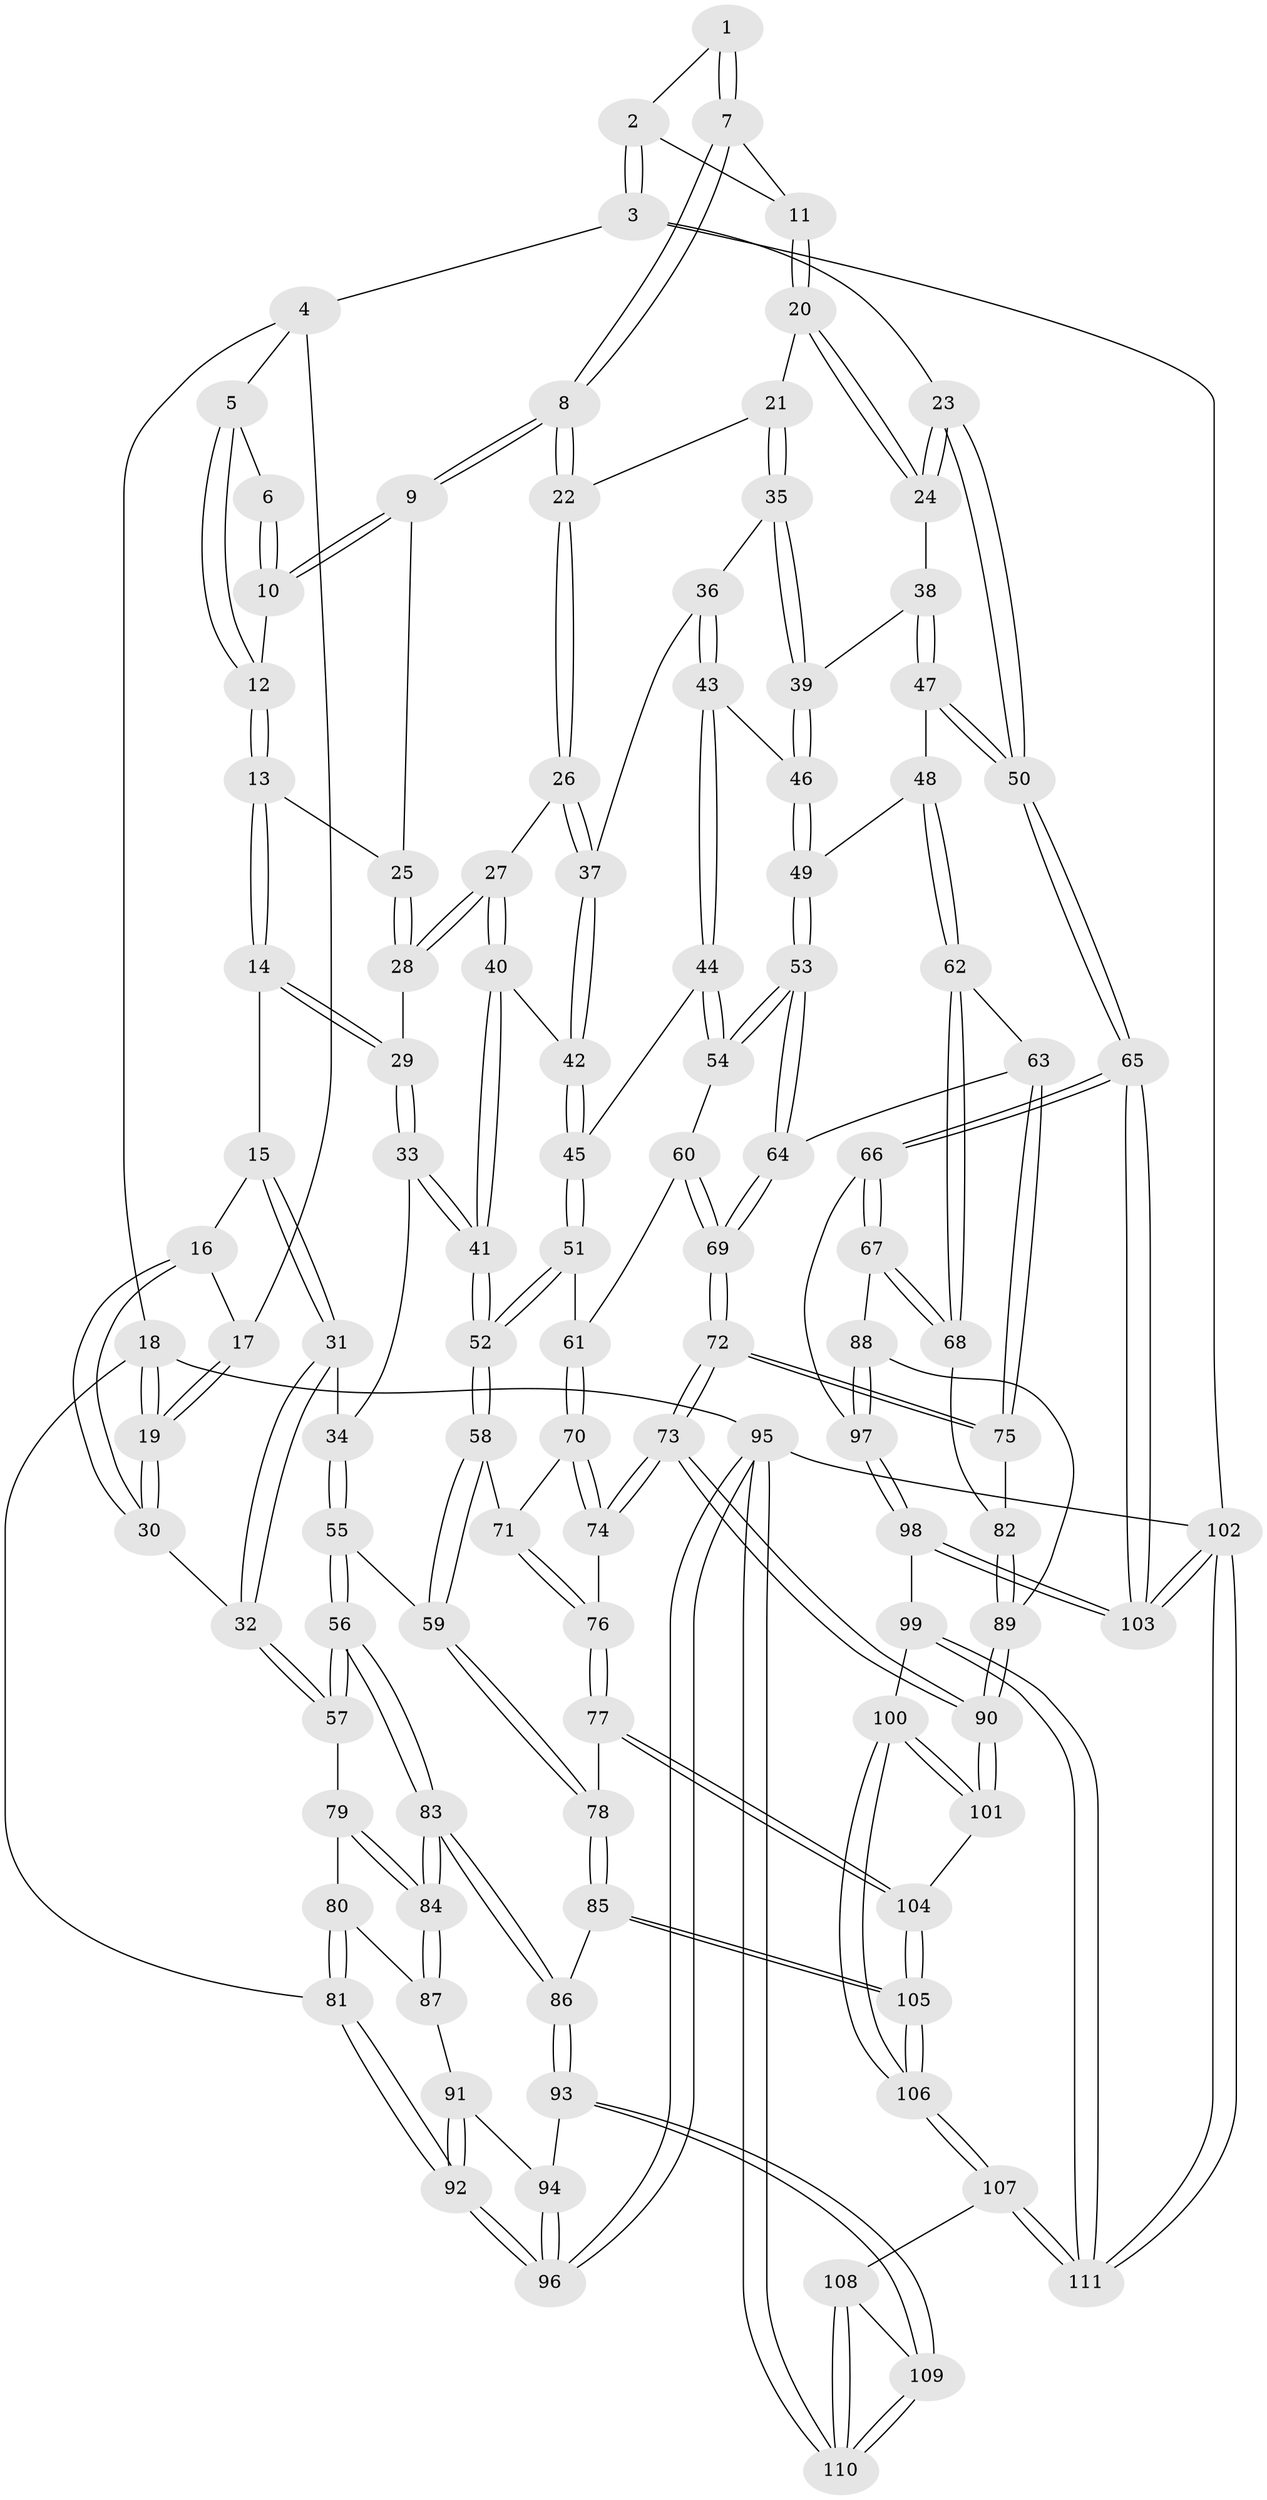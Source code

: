 // Generated by graph-tools (version 1.1) at 2025/51/03/09/25 03:51:00]
// undirected, 111 vertices, 274 edges
graph export_dot {
graph [start="1"]
  node [color=gray90,style=filled];
  1 [pos="+0.7412325371400084+0"];
  2 [pos="+1+0"];
  3 [pos="+1+0"];
  4 [pos="+0.23546061850406383+0"];
  5 [pos="+0.30790961933579936+0"];
  6 [pos="+0.4802118436300601+0"];
  7 [pos="+0.7328971063504862+0"];
  8 [pos="+0.6986190013083926+0.10491865325301422"];
  9 [pos="+0.5683658436354515+0.11844717091083028"];
  10 [pos="+0.5309790824826636+0.08060865205527747"];
  11 [pos="+0.8946677852398336+0.08000741837097206"];
  12 [pos="+0.38524478022657666+0.06838412282570085"];
  13 [pos="+0.36782750607852627+0.1487519095867815"];
  14 [pos="+0.36178687337278065+0.16174977065464577"];
  15 [pos="+0.2930936655660417+0.18621058825071227"];
  16 [pos="+0.18608069532054378+0.145929023437505"];
  17 [pos="+0.21556105750416246+0"];
  18 [pos="+0+0.31614658555555275"];
  19 [pos="+0+0.3137981112233517"];
  20 [pos="+0.9110628636310163+0.1541519694583953"];
  21 [pos="+0.8057317672317054+0.18736967663249246"];
  22 [pos="+0.7081321756401276+0.12154908260784704"];
  23 [pos="+1+0.14743900319119055"];
  24 [pos="+1+0.17499945135001346"];
  25 [pos="+0.5560835841070532+0.13352541213553917"];
  26 [pos="+0.6324167068050736+0.2845930858355886"];
  27 [pos="+0.5802852340849083+0.281585641884053"];
  28 [pos="+0.5161956875992252+0.22146071684354868"];
  29 [pos="+0.44288284563060143+0.24674291973066623"];
  30 [pos="+0+0.31340731568378793"];
  31 [pos="+0.28572772732663726+0.3431117584615947"];
  32 [pos="+0.11449224482289734+0.3918362366360018"];
  33 [pos="+0.4281174807238614+0.34474791696732954"];
  34 [pos="+0.3251115058938876+0.3628794790128192"];
  35 [pos="+0.8135904112150022+0.29764542700015567"];
  36 [pos="+0.6424743218920012+0.29478020573354735"];
  37 [pos="+0.6328250998822496+0.28531917179099886"];
  38 [pos="+0.9991393291099216+0.27770610083188507"];
  39 [pos="+0.819131655186702+0.3166243806498627"];
  40 [pos="+0.5225838751219228+0.35461101025772473"];
  41 [pos="+0.4578013900411573+0.37151692738928693"];
  42 [pos="+0.5870879186642648+0.3910872573391117"];
  43 [pos="+0.6826671949047372+0.3711981663876126"];
  44 [pos="+0.6654457901398132+0.42806403332526705"];
  45 [pos="+0.6057511345626236+0.4225741690185889"];
  46 [pos="+0.8184371707172851+0.32859469380173706"];
  47 [pos="+0.9093039065796791+0.42270367202477876"];
  48 [pos="+0.8889872980765423+0.42205035099909644"];
  49 [pos="+0.8375823004546749+0.38206304251794954"];
  50 [pos="+1+0.5510216262521078"];
  51 [pos="+0.5493530579871795+0.4729831512006762"];
  52 [pos="+0.47645042657261655+0.4766606911874152"];
  53 [pos="+0.7175468588115069+0.4891223819857158"];
  54 [pos="+0.6983812733956188+0.47662931519092055"];
  55 [pos="+0.33590986692359104+0.5549573241483379"];
  56 [pos="+0.29838073937321885+0.5663615938053352"];
  57 [pos="+0.21220376441889535+0.5350055311428346"];
  58 [pos="+0.45317493831695765+0.5157040419117985"];
  59 [pos="+0.36257157165312+0.5597308959597617"];
  60 [pos="+0.6035276985499828+0.5248207402936862"];
  61 [pos="+0.5972809142609569+0.5260938877516191"];
  62 [pos="+0.8482562212221569+0.551649048730247"];
  63 [pos="+0.7362714460608467+0.5091590182272461"];
  64 [pos="+0.7201852618421027+0.4962581901387274"];
  65 [pos="+1+0.613108526204185"];
  66 [pos="+1+0.6377766518773528"];
  67 [pos="+0.9266888298459084+0.6339183574873963"];
  68 [pos="+0.867529780229688+0.5968714642312324"];
  69 [pos="+0.6733005514478262+0.5836873965788384"];
  70 [pos="+0.5826404714144926+0.5721829986996407"];
  71 [pos="+0.46821197824904043+0.5307151075918385"];
  72 [pos="+0.636136542208191+0.7183161618454302"];
  73 [pos="+0.6290256354938351+0.726934700104302"];
  74 [pos="+0.6171170153046441+0.7243489462590847"];
  75 [pos="+0.7582393973227544+0.6420589141077102"];
  76 [pos="+0.5767230554955651+0.7273125465136446"];
  77 [pos="+0.48560354463643146+0.7566603907687963"];
  78 [pos="+0.46106704390142217+0.7497824898903177"];
  79 [pos="+0.15807921632845853+0.5939520679507242"];
  80 [pos="+0.014523907356372844+0.5952918178750205"];
  81 [pos="+0+0.5056154757160151"];
  82 [pos="+0.7724857958668361+0.63954167944164"];
  83 [pos="+0.241499030705586+0.7703288354854536"];
  84 [pos="+0.14711617894897108+0.6889729372656981"];
  85 [pos="+0.2543201980242388+0.8137910505804209"];
  86 [pos="+0.253453628712082+0.8137974011142974"];
  87 [pos="+0.09154719879199635+0.6898793479793792"];
  88 [pos="+0.8598533885888308+0.7246577003287914"];
  89 [pos="+0.8384362262073156+0.7371269502907427"];
  90 [pos="+0.723708552860552+0.8491568643982444"];
  91 [pos="+0.08824908360760453+0.6945767942478336"];
  92 [pos="+0+0.9196670335111463"];
  93 [pos="+0.2457137117411572+0.8231493034495035"];
  94 [pos="+0.0718527390951339+0.8529362217976534"];
  95 [pos="+0+1"];
  96 [pos="+0+1"];
  97 [pos="+0.9289334278363687+0.8054984695953269"];
  98 [pos="+0.9177452155993948+0.8390521910675175"];
  99 [pos="+0.7551212281080889+0.9126964805023915"];
  100 [pos="+0.7442262441632903+0.8957367745996055"];
  101 [pos="+0.7269467233723437+0.8600609039906696"];
  102 [pos="+1+1"];
  103 [pos="+1+1"];
  104 [pos="+0.4779979368055895+0.9289238906961448"];
  105 [pos="+0.4615818438548741+0.9759734923271036"];
  106 [pos="+0.46236056902477274+0.990162859647501"];
  107 [pos="+0.43904804123248375+1"];
  108 [pos="+0.32916619283083753+1"];
  109 [pos="+0.24567435930906678+0.8255567953852181"];
  110 [pos="+0+1"];
  111 [pos="+0.8146577948718033+1"];
  1 -- 2;
  1 -- 7;
  1 -- 7;
  2 -- 3;
  2 -- 3;
  2 -- 11;
  3 -- 4;
  3 -- 23;
  3 -- 102;
  4 -- 5;
  4 -- 17;
  4 -- 18;
  5 -- 6;
  5 -- 12;
  5 -- 12;
  6 -- 10;
  6 -- 10;
  7 -- 8;
  7 -- 8;
  7 -- 11;
  8 -- 9;
  8 -- 9;
  8 -- 22;
  8 -- 22;
  9 -- 10;
  9 -- 10;
  9 -- 25;
  10 -- 12;
  11 -- 20;
  11 -- 20;
  12 -- 13;
  12 -- 13;
  13 -- 14;
  13 -- 14;
  13 -- 25;
  14 -- 15;
  14 -- 29;
  14 -- 29;
  15 -- 16;
  15 -- 31;
  15 -- 31;
  16 -- 17;
  16 -- 30;
  16 -- 30;
  17 -- 19;
  17 -- 19;
  18 -- 19;
  18 -- 19;
  18 -- 81;
  18 -- 95;
  19 -- 30;
  19 -- 30;
  20 -- 21;
  20 -- 24;
  20 -- 24;
  21 -- 22;
  21 -- 35;
  21 -- 35;
  22 -- 26;
  22 -- 26;
  23 -- 24;
  23 -- 24;
  23 -- 50;
  23 -- 50;
  24 -- 38;
  25 -- 28;
  25 -- 28;
  26 -- 27;
  26 -- 37;
  26 -- 37;
  27 -- 28;
  27 -- 28;
  27 -- 40;
  27 -- 40;
  28 -- 29;
  29 -- 33;
  29 -- 33;
  30 -- 32;
  31 -- 32;
  31 -- 32;
  31 -- 34;
  32 -- 57;
  32 -- 57;
  33 -- 34;
  33 -- 41;
  33 -- 41;
  34 -- 55;
  34 -- 55;
  35 -- 36;
  35 -- 39;
  35 -- 39;
  36 -- 37;
  36 -- 43;
  36 -- 43;
  37 -- 42;
  37 -- 42;
  38 -- 39;
  38 -- 47;
  38 -- 47;
  39 -- 46;
  39 -- 46;
  40 -- 41;
  40 -- 41;
  40 -- 42;
  41 -- 52;
  41 -- 52;
  42 -- 45;
  42 -- 45;
  43 -- 44;
  43 -- 44;
  43 -- 46;
  44 -- 45;
  44 -- 54;
  44 -- 54;
  45 -- 51;
  45 -- 51;
  46 -- 49;
  46 -- 49;
  47 -- 48;
  47 -- 50;
  47 -- 50;
  48 -- 49;
  48 -- 62;
  48 -- 62;
  49 -- 53;
  49 -- 53;
  50 -- 65;
  50 -- 65;
  51 -- 52;
  51 -- 52;
  51 -- 61;
  52 -- 58;
  52 -- 58;
  53 -- 54;
  53 -- 54;
  53 -- 64;
  53 -- 64;
  54 -- 60;
  55 -- 56;
  55 -- 56;
  55 -- 59;
  56 -- 57;
  56 -- 57;
  56 -- 83;
  56 -- 83;
  57 -- 79;
  58 -- 59;
  58 -- 59;
  58 -- 71;
  59 -- 78;
  59 -- 78;
  60 -- 61;
  60 -- 69;
  60 -- 69;
  61 -- 70;
  61 -- 70;
  62 -- 63;
  62 -- 68;
  62 -- 68;
  63 -- 64;
  63 -- 75;
  63 -- 75;
  64 -- 69;
  64 -- 69;
  65 -- 66;
  65 -- 66;
  65 -- 103;
  65 -- 103;
  66 -- 67;
  66 -- 67;
  66 -- 97;
  67 -- 68;
  67 -- 68;
  67 -- 88;
  68 -- 82;
  69 -- 72;
  69 -- 72;
  70 -- 71;
  70 -- 74;
  70 -- 74;
  71 -- 76;
  71 -- 76;
  72 -- 73;
  72 -- 73;
  72 -- 75;
  72 -- 75;
  73 -- 74;
  73 -- 74;
  73 -- 90;
  73 -- 90;
  74 -- 76;
  75 -- 82;
  76 -- 77;
  76 -- 77;
  77 -- 78;
  77 -- 104;
  77 -- 104;
  78 -- 85;
  78 -- 85;
  79 -- 80;
  79 -- 84;
  79 -- 84;
  80 -- 81;
  80 -- 81;
  80 -- 87;
  81 -- 92;
  81 -- 92;
  82 -- 89;
  82 -- 89;
  83 -- 84;
  83 -- 84;
  83 -- 86;
  83 -- 86;
  84 -- 87;
  84 -- 87;
  85 -- 86;
  85 -- 105;
  85 -- 105;
  86 -- 93;
  86 -- 93;
  87 -- 91;
  88 -- 89;
  88 -- 97;
  88 -- 97;
  89 -- 90;
  89 -- 90;
  90 -- 101;
  90 -- 101;
  91 -- 92;
  91 -- 92;
  91 -- 94;
  92 -- 96;
  92 -- 96;
  93 -- 94;
  93 -- 109;
  93 -- 109;
  94 -- 96;
  94 -- 96;
  95 -- 96;
  95 -- 96;
  95 -- 110;
  95 -- 110;
  95 -- 102;
  97 -- 98;
  97 -- 98;
  98 -- 99;
  98 -- 103;
  98 -- 103;
  99 -- 100;
  99 -- 111;
  99 -- 111;
  100 -- 101;
  100 -- 101;
  100 -- 106;
  100 -- 106;
  101 -- 104;
  102 -- 103;
  102 -- 103;
  102 -- 111;
  102 -- 111;
  104 -- 105;
  104 -- 105;
  105 -- 106;
  105 -- 106;
  106 -- 107;
  106 -- 107;
  107 -- 108;
  107 -- 111;
  107 -- 111;
  108 -- 109;
  108 -- 110;
  108 -- 110;
  109 -- 110;
  109 -- 110;
}
